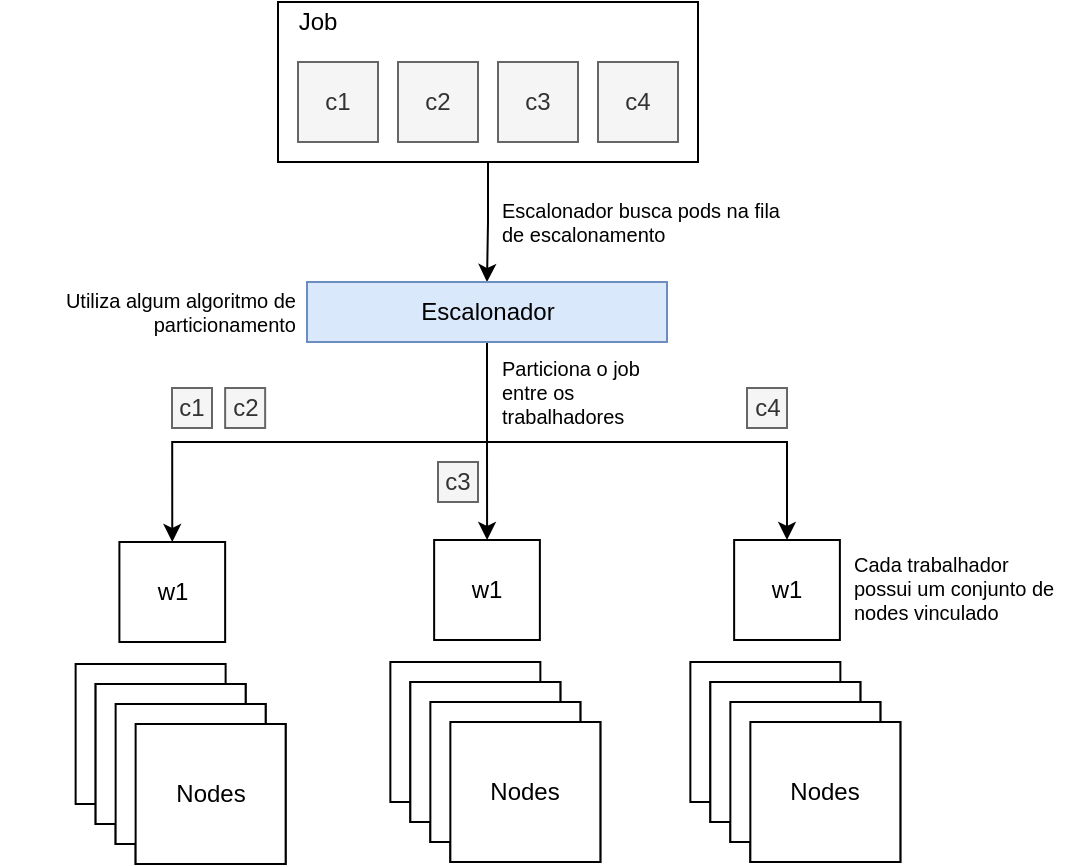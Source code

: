 <mxfile version="15.6.1" type="github">
  <diagram id="gBcou01xzdm4x2pavO9m" name="Page-1">
    <mxGraphModel dx="1185" dy="670" grid="1" gridSize="10" guides="1" tooltips="1" connect="1" arrows="1" fold="1" page="1" pageScale="1" pageWidth="827" pageHeight="1169" math="0" shadow="0">
      <root>
        <mxCell id="0" />
        <mxCell id="1" parent="0" />
        <mxCell id="3pWWZFJcayxJ1vsHzLGc-102" style="edgeStyle=orthogonalEdgeStyle;rounded=0;orthogonalLoop=1;jettySize=auto;html=1;exitX=0.5;exitY=1;exitDx=0;exitDy=0;entryX=0.5;entryY=0;entryDx=0;entryDy=0;" edge="1" parent="1" source="3pWWZFJcayxJ1vsHzLGc-2" target="3pWWZFJcayxJ1vsHzLGc-3">
          <mxGeometry relative="1" as="geometry" />
        </mxCell>
        <mxCell id="3pWWZFJcayxJ1vsHzLGc-2" value="" style="rounded=0;whiteSpace=wrap;html=1;" vertex="1" parent="1">
          <mxGeometry x="320" y="20" width="210" height="80" as="geometry" />
        </mxCell>
        <mxCell id="3pWWZFJcayxJ1vsHzLGc-103" style="edgeStyle=orthogonalEdgeStyle;rounded=0;orthogonalLoop=1;jettySize=auto;html=1;exitX=0.5;exitY=1;exitDx=0;exitDy=0;entryX=0.5;entryY=0;entryDx=0;entryDy=0;" edge="1" parent="1" source="3pWWZFJcayxJ1vsHzLGc-3" target="3pWWZFJcayxJ1vsHzLGc-9">
          <mxGeometry relative="1" as="geometry" />
        </mxCell>
        <mxCell id="3pWWZFJcayxJ1vsHzLGc-104" style="edgeStyle=orthogonalEdgeStyle;rounded=0;orthogonalLoop=1;jettySize=auto;html=1;exitX=0.5;exitY=1;exitDx=0;exitDy=0;" edge="1" parent="1" source="3pWWZFJcayxJ1vsHzLGc-3" target="3pWWZFJcayxJ1vsHzLGc-85">
          <mxGeometry relative="1" as="geometry" />
        </mxCell>
        <mxCell id="3pWWZFJcayxJ1vsHzLGc-105" style="edgeStyle=orthogonalEdgeStyle;rounded=0;orthogonalLoop=1;jettySize=auto;html=1;exitX=0.5;exitY=1;exitDx=0;exitDy=0;entryX=0.5;entryY=0;entryDx=0;entryDy=0;" edge="1" parent="1" source="3pWWZFJcayxJ1vsHzLGc-3" target="3pWWZFJcayxJ1vsHzLGc-93">
          <mxGeometry relative="1" as="geometry">
            <Array as="points">
              <mxPoint x="425" y="240" />
              <mxPoint x="575" y="240" />
            </Array>
          </mxGeometry>
        </mxCell>
        <mxCell id="3pWWZFJcayxJ1vsHzLGc-3" value="Escalonador" style="rounded=0;whiteSpace=wrap;html=1;fillColor=#dae8fc;strokeColor=#6c8ebf;" vertex="1" parent="1">
          <mxGeometry x="334.5" y="160" width="180" height="30" as="geometry" />
        </mxCell>
        <mxCell id="3pWWZFJcayxJ1vsHzLGc-4" value="c1" style="rounded=0;whiteSpace=wrap;html=1;fillColor=#f5f5f5;fontColor=#333333;strokeColor=#666666;" vertex="1" parent="1">
          <mxGeometry x="330" y="50" width="40" height="40" as="geometry" />
        </mxCell>
        <mxCell id="3pWWZFJcayxJ1vsHzLGc-5" value="c2" style="rounded=0;whiteSpace=wrap;html=1;fillColor=#f5f5f5;fontColor=#333333;strokeColor=#666666;" vertex="1" parent="1">
          <mxGeometry x="380" y="50" width="40" height="40" as="geometry" />
        </mxCell>
        <mxCell id="3pWWZFJcayxJ1vsHzLGc-6" value="c3" style="rounded=0;whiteSpace=wrap;html=1;fillColor=#f5f5f5;fontColor=#333333;strokeColor=#666666;" vertex="1" parent="1">
          <mxGeometry x="430" y="50" width="40" height="40" as="geometry" />
        </mxCell>
        <mxCell id="3pWWZFJcayxJ1vsHzLGc-7" value="c4" style="rounded=0;whiteSpace=wrap;html=1;fillColor=#f5f5f5;fontColor=#333333;strokeColor=#666666;" vertex="1" parent="1">
          <mxGeometry x="480" y="50" width="40" height="40" as="geometry" />
        </mxCell>
        <mxCell id="3pWWZFJcayxJ1vsHzLGc-8" value="Job" style="text;html=1;strokeColor=none;fillColor=none;align=center;verticalAlign=middle;whiteSpace=wrap;rounded=0;" vertex="1" parent="1">
          <mxGeometry x="320" y="20" width="40" height="20" as="geometry" />
        </mxCell>
        <mxCell id="3pWWZFJcayxJ1vsHzLGc-9" value="w1" style="rounded=0;whiteSpace=wrap;html=1;" vertex="1" parent="1">
          <mxGeometry x="240.7" y="290" width="52.87" height="50" as="geometry" />
        </mxCell>
        <mxCell id="3pWWZFJcayxJ1vsHzLGc-16" value="" style="rounded=0;whiteSpace=wrap;html=1;" vertex="1" parent="1">
          <mxGeometry x="218.81" y="351" width="75" height="70" as="geometry" />
        </mxCell>
        <mxCell id="3pWWZFJcayxJ1vsHzLGc-17" value="" style="rounded=0;whiteSpace=wrap;html=1;" vertex="1" parent="1">
          <mxGeometry x="228.81" y="361" width="75" height="70" as="geometry" />
        </mxCell>
        <mxCell id="3pWWZFJcayxJ1vsHzLGc-18" value="" style="rounded=0;whiteSpace=wrap;html=1;" vertex="1" parent="1">
          <mxGeometry x="238.81" y="371" width="75" height="70" as="geometry" />
        </mxCell>
        <mxCell id="3pWWZFJcayxJ1vsHzLGc-19" value="" style="rounded=0;whiteSpace=wrap;html=1;" vertex="1" parent="1">
          <mxGeometry x="248.81" y="381" width="75" height="70" as="geometry" />
        </mxCell>
        <mxCell id="3pWWZFJcayxJ1vsHzLGc-21" value="" style="rounded=0;whiteSpace=wrap;html=1;" vertex="1" parent="1">
          <mxGeometry x="228.81" y="361" width="75" height="70" as="geometry" />
        </mxCell>
        <mxCell id="3pWWZFJcayxJ1vsHzLGc-22" value="" style="rounded=0;whiteSpace=wrap;html=1;" vertex="1" parent="1">
          <mxGeometry x="238.81" y="371" width="75" height="70" as="geometry" />
        </mxCell>
        <mxCell id="3pWWZFJcayxJ1vsHzLGc-23" value="Nodes" style="rounded=0;whiteSpace=wrap;html=1;" vertex="1" parent="1">
          <mxGeometry x="248.81" y="381" width="75" height="70" as="geometry" />
        </mxCell>
        <mxCell id="3pWWZFJcayxJ1vsHzLGc-85" value="w1" style="rounded=0;whiteSpace=wrap;html=1;" vertex="1" parent="1">
          <mxGeometry x="398.07" y="289" width="52.87" height="50" as="geometry" />
        </mxCell>
        <mxCell id="3pWWZFJcayxJ1vsHzLGc-86" value="" style="rounded=0;whiteSpace=wrap;html=1;" vertex="1" parent="1">
          <mxGeometry x="376.18" y="350" width="75" height="70" as="geometry" />
        </mxCell>
        <mxCell id="3pWWZFJcayxJ1vsHzLGc-87" value="" style="rounded=0;whiteSpace=wrap;html=1;" vertex="1" parent="1">
          <mxGeometry x="386.18" y="360" width="75" height="70" as="geometry" />
        </mxCell>
        <mxCell id="3pWWZFJcayxJ1vsHzLGc-88" value="" style="rounded=0;whiteSpace=wrap;html=1;" vertex="1" parent="1">
          <mxGeometry x="396.18" y="370" width="75" height="70" as="geometry" />
        </mxCell>
        <mxCell id="3pWWZFJcayxJ1vsHzLGc-89" value="" style="rounded=0;whiteSpace=wrap;html=1;" vertex="1" parent="1">
          <mxGeometry x="406.18" y="380" width="75" height="70" as="geometry" />
        </mxCell>
        <mxCell id="3pWWZFJcayxJ1vsHzLGc-90" value="" style="rounded=0;whiteSpace=wrap;html=1;" vertex="1" parent="1">
          <mxGeometry x="386.18" y="360" width="75" height="70" as="geometry" />
        </mxCell>
        <mxCell id="3pWWZFJcayxJ1vsHzLGc-91" value="" style="rounded=0;whiteSpace=wrap;html=1;" vertex="1" parent="1">
          <mxGeometry x="396.18" y="370" width="75" height="70" as="geometry" />
        </mxCell>
        <mxCell id="3pWWZFJcayxJ1vsHzLGc-92" value="Nodes" style="rounded=0;whiteSpace=wrap;html=1;" vertex="1" parent="1">
          <mxGeometry x="406.18" y="380" width="75" height="70" as="geometry" />
        </mxCell>
        <mxCell id="3pWWZFJcayxJ1vsHzLGc-93" value="w1" style="rounded=0;whiteSpace=wrap;html=1;" vertex="1" parent="1">
          <mxGeometry x="548.07" y="289" width="52.87" height="50" as="geometry" />
        </mxCell>
        <mxCell id="3pWWZFJcayxJ1vsHzLGc-94" value="" style="rounded=0;whiteSpace=wrap;html=1;" vertex="1" parent="1">
          <mxGeometry x="526.18" y="350" width="75" height="70" as="geometry" />
        </mxCell>
        <mxCell id="3pWWZFJcayxJ1vsHzLGc-95" value="" style="rounded=0;whiteSpace=wrap;html=1;" vertex="1" parent="1">
          <mxGeometry x="536.18" y="360" width="75" height="70" as="geometry" />
        </mxCell>
        <mxCell id="3pWWZFJcayxJ1vsHzLGc-96" value="" style="rounded=0;whiteSpace=wrap;html=1;" vertex="1" parent="1">
          <mxGeometry x="546.18" y="370" width="75" height="70" as="geometry" />
        </mxCell>
        <mxCell id="3pWWZFJcayxJ1vsHzLGc-97" value="" style="rounded=0;whiteSpace=wrap;html=1;" vertex="1" parent="1">
          <mxGeometry x="556.18" y="380" width="75" height="70" as="geometry" />
        </mxCell>
        <mxCell id="3pWWZFJcayxJ1vsHzLGc-98" value="" style="rounded=0;whiteSpace=wrap;html=1;" vertex="1" parent="1">
          <mxGeometry x="536.18" y="360" width="75" height="70" as="geometry" />
        </mxCell>
        <mxCell id="3pWWZFJcayxJ1vsHzLGc-99" value="" style="rounded=0;whiteSpace=wrap;html=1;" vertex="1" parent="1">
          <mxGeometry x="546.18" y="370" width="75" height="70" as="geometry" />
        </mxCell>
        <mxCell id="3pWWZFJcayxJ1vsHzLGc-100" value="Nodes" style="rounded=0;whiteSpace=wrap;html=1;" vertex="1" parent="1">
          <mxGeometry x="556.18" y="380" width="75" height="70" as="geometry" />
        </mxCell>
        <mxCell id="3pWWZFJcayxJ1vsHzLGc-106" value="c1" style="rounded=0;whiteSpace=wrap;html=1;fillColor=#f5f5f5;fontColor=#333333;strokeColor=#666666;" vertex="1" parent="1">
          <mxGeometry x="267" y="213" width="20" height="20" as="geometry" />
        </mxCell>
        <mxCell id="3pWWZFJcayxJ1vsHzLGc-110" value="c2" style="rounded=0;whiteSpace=wrap;html=1;fillColor=#f5f5f5;fontColor=#333333;strokeColor=#666666;" vertex="1" parent="1">
          <mxGeometry x="293.57" y="213" width="20" height="20" as="geometry" />
        </mxCell>
        <mxCell id="3pWWZFJcayxJ1vsHzLGc-111" value="c3" style="rounded=0;whiteSpace=wrap;html=1;fillColor=#f5f5f5;fontColor=#333333;strokeColor=#666666;" vertex="1" parent="1">
          <mxGeometry x="400" y="250" width="20" height="20" as="geometry" />
        </mxCell>
        <mxCell id="3pWWZFJcayxJ1vsHzLGc-112" value="c4" style="rounded=0;whiteSpace=wrap;html=1;fillColor=#f5f5f5;fontColor=#333333;strokeColor=#666666;" vertex="1" parent="1">
          <mxGeometry x="554.5" y="213" width="20" height="20" as="geometry" />
        </mxCell>
        <mxCell id="3pWWZFJcayxJ1vsHzLGc-114" value="Escalonador busca pods na fila de escalonamento&amp;nbsp;" style="text;html=1;strokeColor=none;fillColor=none;align=left;verticalAlign=middle;whiteSpace=wrap;rounded=0;fontSize=10;" vertex="1" parent="1">
          <mxGeometry x="430" y="115" width="150" height="30" as="geometry" />
        </mxCell>
        <mxCell id="3pWWZFJcayxJ1vsHzLGc-115" value="Utiliza algum algoritmo de particionamento" style="text;html=1;strokeColor=none;fillColor=none;align=right;verticalAlign=middle;whiteSpace=wrap;rounded=0;fontSize=10;" vertex="1" parent="1">
          <mxGeometry x="181.31" y="160" width="150" height="30" as="geometry" />
        </mxCell>
        <mxCell id="3pWWZFJcayxJ1vsHzLGc-116" value="Particiona o job entre os trabalhadores" style="text;html=1;strokeColor=none;fillColor=none;align=left;verticalAlign=middle;whiteSpace=wrap;rounded=0;fontSize=10;" vertex="1" parent="1">
          <mxGeometry x="430" y="200" width="80" height="30" as="geometry" />
        </mxCell>
        <mxCell id="3pWWZFJcayxJ1vsHzLGc-117" value="Cada trabalhador possui um conjunto de nodes vinculado" style="text;html=1;strokeColor=none;fillColor=none;align=left;verticalAlign=middle;whiteSpace=wrap;rounded=0;fontSize=10;" vertex="1" parent="1">
          <mxGeometry x="606" y="298" width="108.82" height="30" as="geometry" />
        </mxCell>
      </root>
    </mxGraphModel>
  </diagram>
</mxfile>

